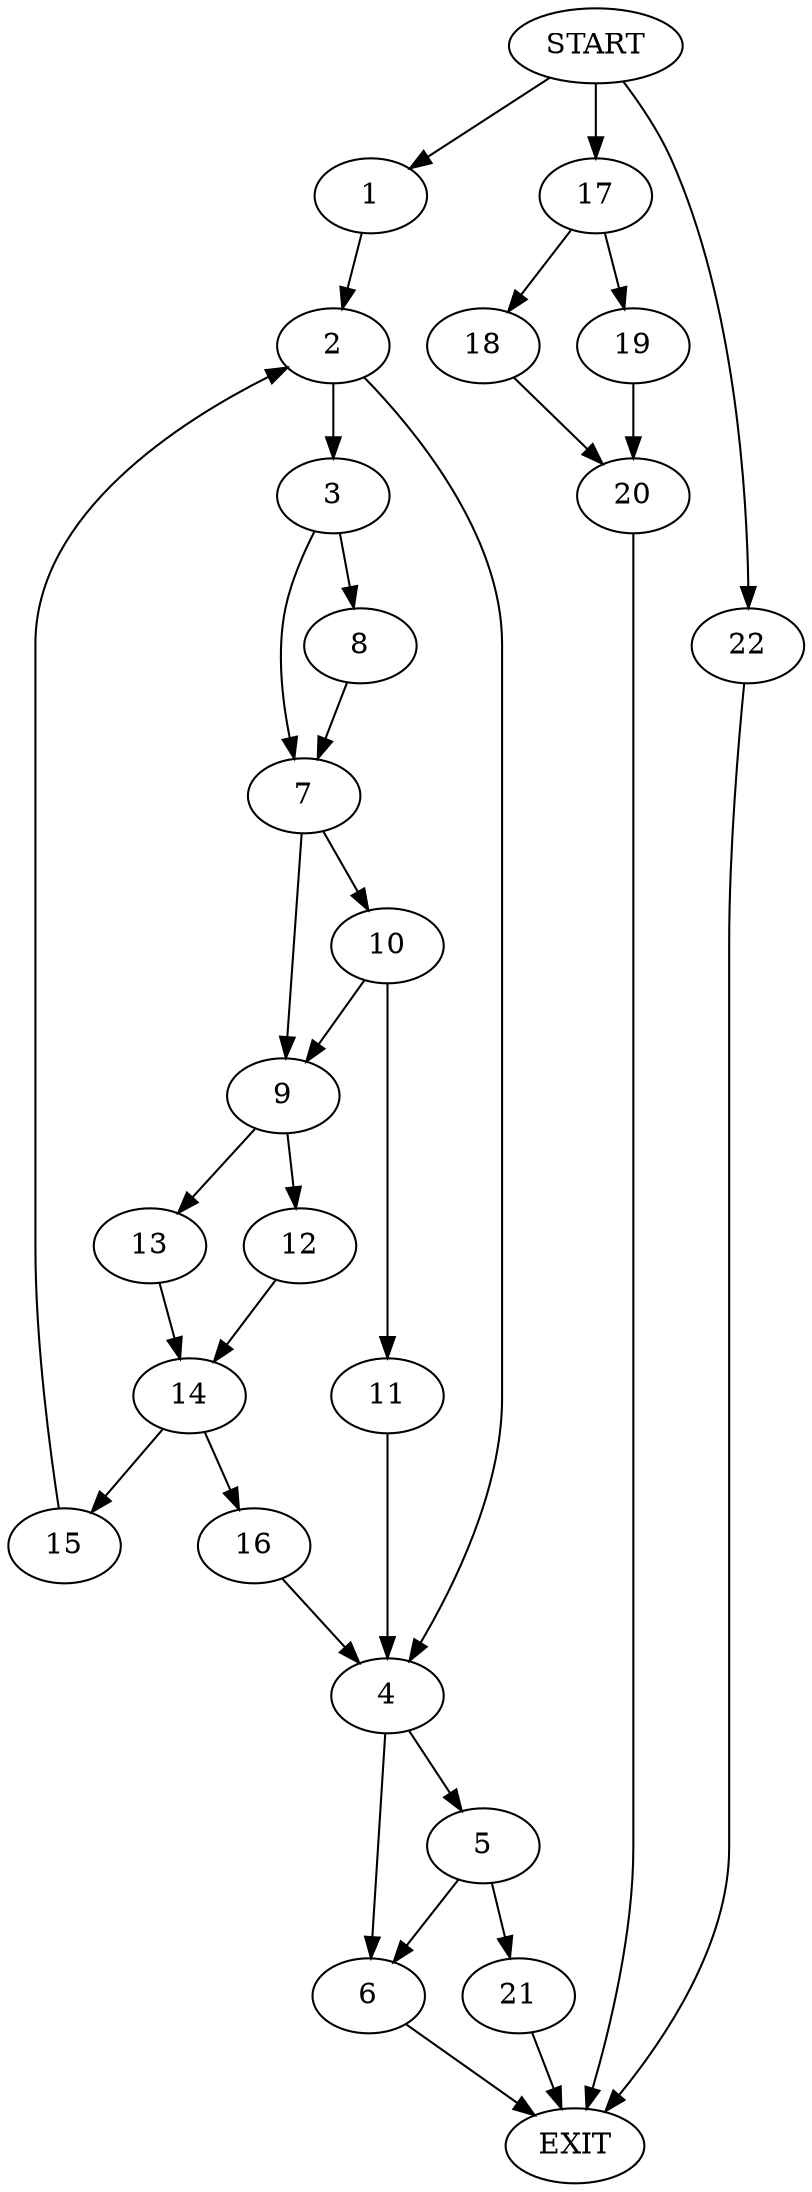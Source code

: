 digraph {
0 [label="START"]
23 [label="EXIT"]
0 -> 1
1 -> 2
2 -> 3
2 -> 4
4 -> 5
4 -> 6
3 -> 7
3 -> 8
8 -> 7
7 -> 9
7 -> 10
10 -> 11
10 -> 9
9 -> 12
9 -> 13
11 -> 4
12 -> 14
13 -> 14
14 -> 15
14 -> 16
15 -> 2
16 -> 4
0 -> 17
17 -> 18
17 -> 19
19 -> 20
18 -> 20
20 -> 23
5 -> 21
5 -> 6
6 -> 23
21 -> 23
0 -> 22
22 -> 23
}
